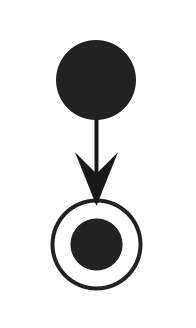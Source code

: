 @startuml
'https://plantuml.com/activity-diagram-beta
scale 550 width
start
'if(今日售粮是否超限) then (是)
'    stop;
'else (否)
'    if(售粮人==代办人?) then (否)
'        if(基地是否开启代办签章) then (是)
'            :生成授权书pdf;
''            note left : 调用cfca
''            -> 调用cfca接口;
'            :设置订单授权状态;
'        else (否)
'        endif;
'        if(代办人数据是否同步) then (否)
'            :从平台用户同步代办人信息;
'        else (是)
'        endif;
'    else (是)
'    endif
'    if(售粮人数据是否同步) then (否)
'        :从平台用户同步售粮人信息;
'    else (是)
'    endif
'    :生成订单;
'endif
stop

@enduml
